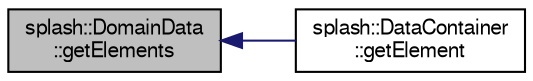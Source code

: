 digraph "splash::DomainData::getElements"
{
  edge [fontname="FreeSans",fontsize="10",labelfontname="FreeSans",labelfontsize="10"];
  node [fontname="FreeSans",fontsize="10",shape=record];
  rankdir="LR";
  Node1 [label="splash::DomainData\l::getElements",height=0.2,width=0.4,color="black", fillcolor="grey75", style="filled" fontcolor="black"];
  Node1 -> Node2 [dir="back",color="midnightblue",fontsize="10",style="solid",fontname="FreeSans"];
  Node2 [label="splash::DataContainer\l::getElement",height=0.2,width=0.4,color="black", fillcolor="white", style="filled",URL="$classsplash_1_1_data_container.html#a3a67d3626aa01dcb33078f7b79822c3c"];
}
